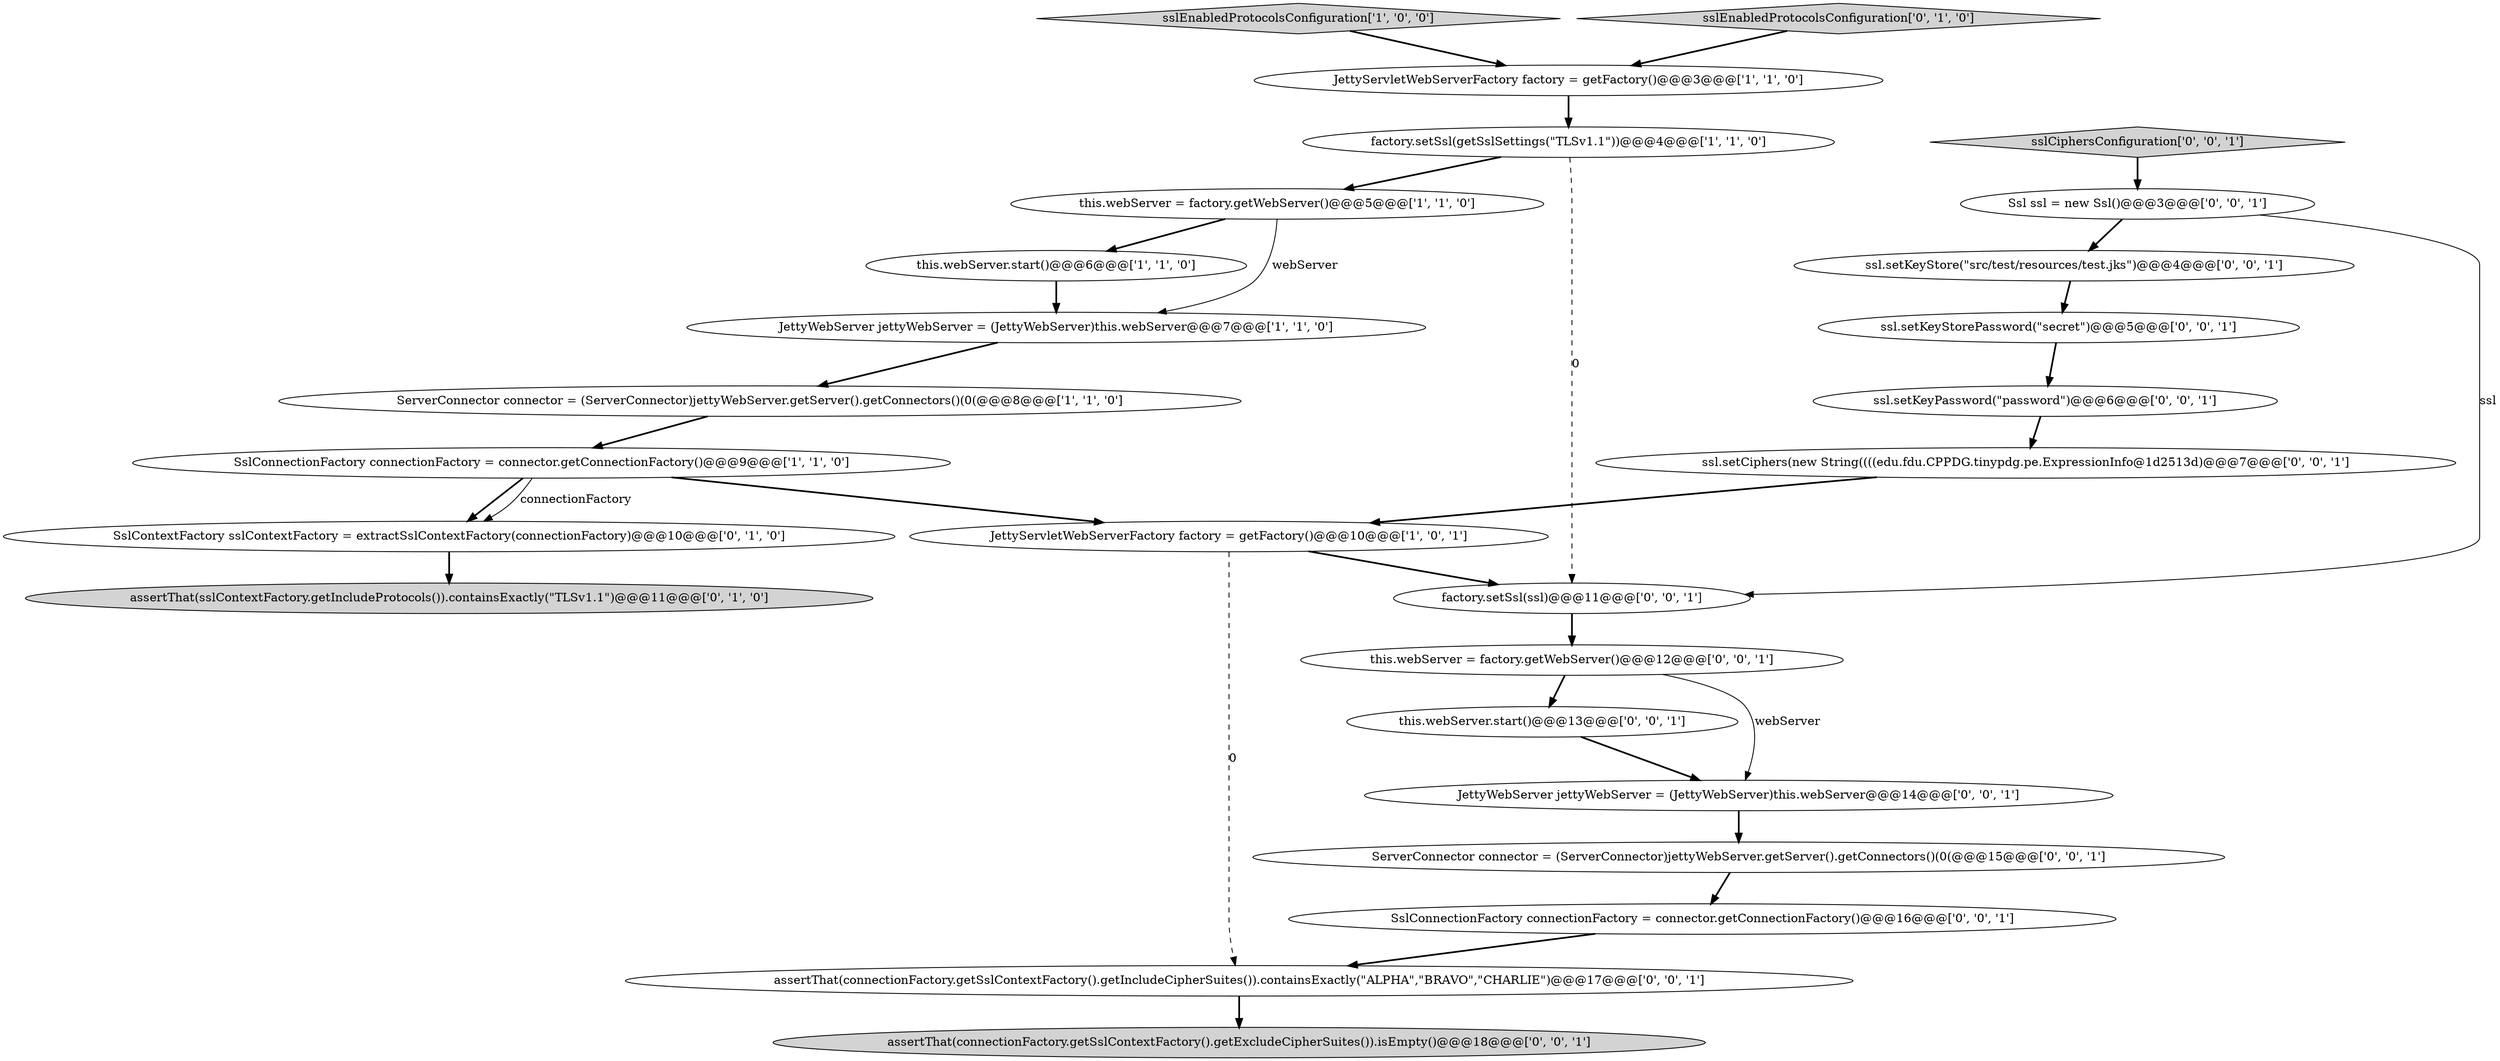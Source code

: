 digraph {
16 [style = filled, label = "JettyWebServer jettyWebServer = (JettyWebServer)this.webServer@@@14@@@['0', '0', '1']", fillcolor = white, shape = ellipse image = "AAA0AAABBB3BBB"];
21 [style = filled, label = "ssl.setKeyPassword(\"password\")@@@6@@@['0', '0', '1']", fillcolor = white, shape = ellipse image = "AAA0AAABBB3BBB"];
17 [style = filled, label = "this.webServer.start()@@@13@@@['0', '0', '1']", fillcolor = white, shape = ellipse image = "AAA0AAABBB3BBB"];
25 [style = filled, label = "this.webServer = factory.getWebServer()@@@12@@@['0', '0', '1']", fillcolor = white, shape = ellipse image = "AAA0AAABBB3BBB"];
7 [style = filled, label = "SslConnectionFactory connectionFactory = connector.getConnectionFactory()@@@9@@@['1', '1', '0']", fillcolor = white, shape = ellipse image = "AAA0AAABBB1BBB"];
8 [style = filled, label = "sslEnabledProtocolsConfiguration['1', '0', '0']", fillcolor = lightgray, shape = diamond image = "AAA0AAABBB1BBB"];
12 [style = filled, label = "ssl.setKeyStore(\"src/test/resources/test.jks\")@@@4@@@['0', '0', '1']", fillcolor = white, shape = ellipse image = "AAA0AAABBB3BBB"];
4 [style = filled, label = "factory.setSsl(getSslSettings(\"TLSv1.1\"))@@@4@@@['1', '1', '0']", fillcolor = white, shape = ellipse image = "AAA0AAABBB1BBB"];
10 [style = filled, label = "sslEnabledProtocolsConfiguration['0', '1', '0']", fillcolor = lightgray, shape = diamond image = "AAA0AAABBB2BBB"];
13 [style = filled, label = "ssl.setKeyStorePassword(\"secret\")@@@5@@@['0', '0', '1']", fillcolor = white, shape = ellipse image = "AAA0AAABBB3BBB"];
1 [style = filled, label = "this.webServer.start()@@@6@@@['1', '1', '0']", fillcolor = white, shape = ellipse image = "AAA0AAABBB1BBB"];
14 [style = filled, label = "sslCiphersConfiguration['0', '0', '1']", fillcolor = lightgray, shape = diamond image = "AAA0AAABBB3BBB"];
20 [style = filled, label = "ssl.setCiphers(new String((((edu.fdu.CPPDG.tinypdg.pe.ExpressionInfo@1d2513d)@@@7@@@['0', '0', '1']", fillcolor = white, shape = ellipse image = "AAA0AAABBB3BBB"];
22 [style = filled, label = "ServerConnector connector = (ServerConnector)jettyWebServer.getServer().getConnectors()(0(@@@15@@@['0', '0', '1']", fillcolor = white, shape = ellipse image = "AAA0AAABBB3BBB"];
9 [style = filled, label = "SslContextFactory sslContextFactory = extractSslContextFactory(connectionFactory)@@@10@@@['0', '1', '0']", fillcolor = white, shape = ellipse image = "AAA0AAABBB2BBB"];
11 [style = filled, label = "assertThat(sslContextFactory.getIncludeProtocols()).containsExactly(\"TLSv1.1\")@@@11@@@['0', '1', '0']", fillcolor = lightgray, shape = ellipse image = "AAA1AAABBB2BBB"];
18 [style = filled, label = "SslConnectionFactory connectionFactory = connector.getConnectionFactory()@@@16@@@['0', '0', '1']", fillcolor = white, shape = ellipse image = "AAA0AAABBB3BBB"];
2 [style = filled, label = "this.webServer = factory.getWebServer()@@@5@@@['1', '1', '0']", fillcolor = white, shape = ellipse image = "AAA0AAABBB1BBB"];
5 [style = filled, label = "JettyWebServer jettyWebServer = (JettyWebServer)this.webServer@@@7@@@['1', '1', '0']", fillcolor = white, shape = ellipse image = "AAA0AAABBB1BBB"];
15 [style = filled, label = "assertThat(connectionFactory.getSslContextFactory().getExcludeCipherSuites()).isEmpty()@@@18@@@['0', '0', '1']", fillcolor = lightgray, shape = ellipse image = "AAA0AAABBB3BBB"];
6 [style = filled, label = "ServerConnector connector = (ServerConnector)jettyWebServer.getServer().getConnectors()(0(@@@8@@@['1', '1', '0']", fillcolor = white, shape = ellipse image = "AAA0AAABBB1BBB"];
23 [style = filled, label = "Ssl ssl = new Ssl()@@@3@@@['0', '0', '1']", fillcolor = white, shape = ellipse image = "AAA0AAABBB3BBB"];
3 [style = filled, label = "JettyServletWebServerFactory factory = getFactory()@@@10@@@['1', '0', '1']", fillcolor = white, shape = ellipse image = "AAA0AAABBB1BBB"];
24 [style = filled, label = "assertThat(connectionFactory.getSslContextFactory().getIncludeCipherSuites()).containsExactly(\"ALPHA\",\"BRAVO\",\"CHARLIE\")@@@17@@@['0', '0', '1']", fillcolor = white, shape = ellipse image = "AAA0AAABBB3BBB"];
0 [style = filled, label = "JettyServletWebServerFactory factory = getFactory()@@@3@@@['1', '1', '0']", fillcolor = white, shape = ellipse image = "AAA0AAABBB1BBB"];
19 [style = filled, label = "factory.setSsl(ssl)@@@11@@@['0', '0', '1']", fillcolor = white, shape = ellipse image = "AAA0AAABBB3BBB"];
20->3 [style = bold, label=""];
0->4 [style = bold, label=""];
9->11 [style = bold, label=""];
8->0 [style = bold, label=""];
18->24 [style = bold, label=""];
7->9 [style = bold, label=""];
24->15 [style = bold, label=""];
3->24 [style = dashed, label="0"];
16->22 [style = bold, label=""];
25->17 [style = bold, label=""];
4->2 [style = bold, label=""];
12->13 [style = bold, label=""];
7->3 [style = bold, label=""];
19->25 [style = bold, label=""];
2->5 [style = solid, label="webServer"];
21->20 [style = bold, label=""];
23->12 [style = bold, label=""];
2->1 [style = bold, label=""];
3->19 [style = bold, label=""];
1->5 [style = bold, label=""];
22->18 [style = bold, label=""];
25->16 [style = solid, label="webServer"];
14->23 [style = bold, label=""];
4->19 [style = dashed, label="0"];
6->7 [style = bold, label=""];
17->16 [style = bold, label=""];
23->19 [style = solid, label="ssl"];
10->0 [style = bold, label=""];
5->6 [style = bold, label=""];
7->9 [style = solid, label="connectionFactory"];
13->21 [style = bold, label=""];
}
